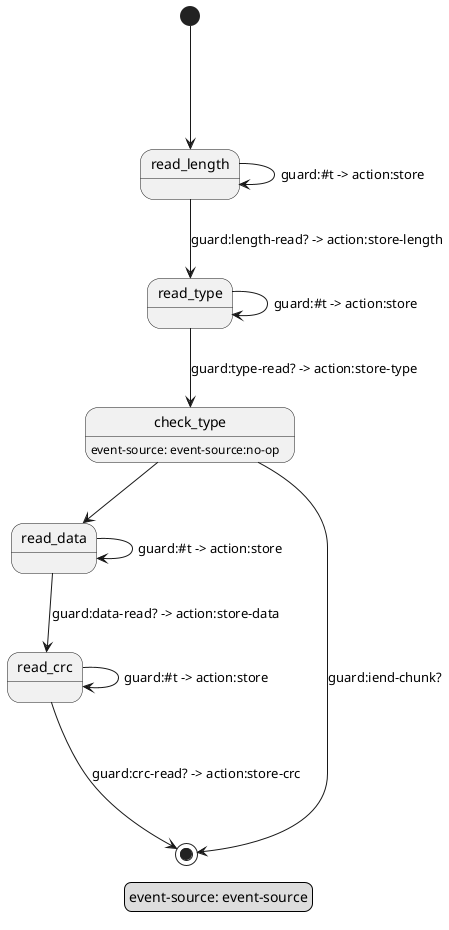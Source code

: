 @startuml

legend
event-source: event-source
endlegend

[*] ---> read_length

read_length --> read_type: guard:length-read? -> action:store-length
read_length -> read_length: guard:#t -> action:store

read_type --> check_type: guard:type-read? -> action:store-type
read_type -> read_type: guard:#t -> action:store

check_type: event-source: event-source:no-op
check_type --> [*]: guard:iend-chunk?
check_type --> read_data

read_data --> read_crc: guard:data-read? -> action:store-data
read_data -> read_data: guard:#t -> action:store

read_crc ---> [*]: guard:crc-read? -> action:store-crc
read_crc -> read_crc: guard:#t -> action:store

@enduml
